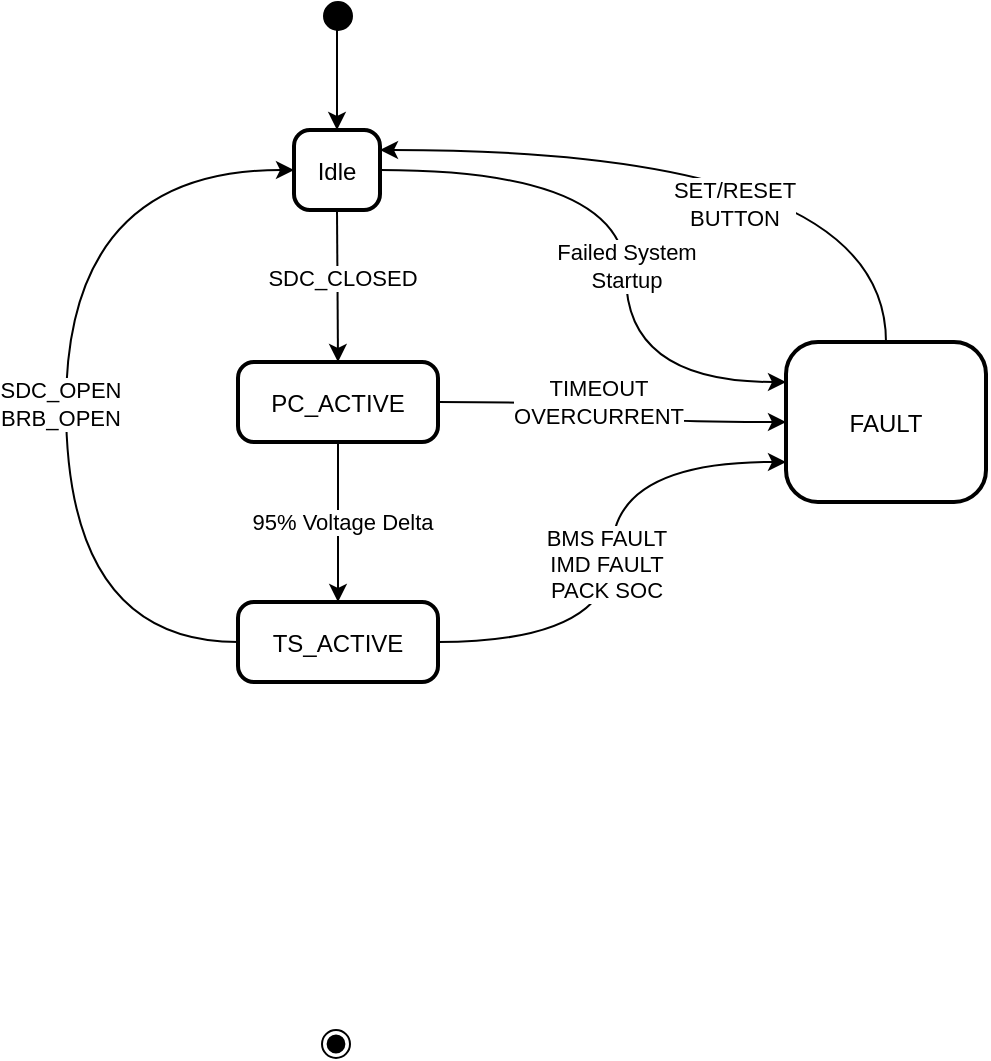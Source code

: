 <mxfile version="26.1.2">
  <diagram name="Page-1" id="l7aGgdV6a-bRVBlmC0o0">
    <mxGraphModel dx="667" dy="492" grid="1" gridSize="10" guides="1" tooltips="1" connect="1" arrows="1" fold="1" page="1" pageScale="1" pageWidth="850" pageHeight="1100" math="0" shadow="0">
      <root>
        <mxCell id="0" />
        <mxCell id="1" parent="0" />
        <mxCell id="2" value="" style="ellipse;fillColor=strokeColor;" parent="1" vertex="1">
          <mxGeometry x="419" y="80" width="14" height="14" as="geometry" />
        </mxCell>
        <mxCell id="Bmgax_ZfTQmDcP-Oqq-T-22" style="edgeStyle=orthogonalEdgeStyle;shape=connector;curved=1;rounded=0;orthogonalLoop=1;jettySize=auto;html=1;exitX=1;exitY=0.5;exitDx=0;exitDy=0;entryX=0;entryY=0.25;entryDx=0;entryDy=0;strokeColor=default;align=center;verticalAlign=middle;fontFamily=Helvetica;fontSize=11;fontColor=default;labelBackgroundColor=default;endArrow=classic;" edge="1" parent="1" source="3" target="Bmgax_ZfTQmDcP-Oqq-T-18">
          <mxGeometry relative="1" as="geometry">
            <Array as="points">
              <mxPoint x="570" y="164" />
              <mxPoint x="570" y="270" />
            </Array>
          </mxGeometry>
        </mxCell>
        <mxCell id="Bmgax_ZfTQmDcP-Oqq-T-37" value="Failed System&lt;br&gt;Startup" style="edgeLabel;html=1;align=center;verticalAlign=middle;resizable=0;points=[];fontFamily=Helvetica;fontSize=11;fontColor=default;labelBackgroundColor=default;" vertex="1" connectable="0" parent="Bmgax_ZfTQmDcP-Oqq-T-22">
          <mxGeometry x="0.103" relative="1" as="geometry">
            <mxPoint as="offset" />
          </mxGeometry>
        </mxCell>
        <mxCell id="3" value="Idle" style="rounded=1;arcSize=20;strokeWidth=2" parent="1" vertex="1">
          <mxGeometry x="404" y="144" width="43" height="40" as="geometry" />
        </mxCell>
        <mxCell id="Bmgax_ZfTQmDcP-Oqq-T-17" style="edgeStyle=orthogonalEdgeStyle;shape=connector;curved=1;rounded=0;orthogonalLoop=1;jettySize=auto;html=1;exitX=0.5;exitY=1;exitDx=0;exitDy=0;strokeColor=default;align=center;verticalAlign=middle;fontFamily=Helvetica;fontSize=11;fontColor=default;labelBackgroundColor=default;endArrow=classic;" edge="1" parent="1" source="4" target="5">
          <mxGeometry relative="1" as="geometry" />
        </mxCell>
        <mxCell id="Bmgax_ZfTQmDcP-Oqq-T-33" value="95% Voltage Delta" style="edgeLabel;html=1;align=center;verticalAlign=middle;resizable=0;points=[];fontFamily=Helvetica;fontSize=11;fontColor=default;labelBackgroundColor=default;" vertex="1" connectable="0" parent="Bmgax_ZfTQmDcP-Oqq-T-17">
          <mxGeometry x="-0.007" y="2" relative="1" as="geometry">
            <mxPoint as="offset" />
          </mxGeometry>
        </mxCell>
        <mxCell id="Bmgax_ZfTQmDcP-Oqq-T-21" style="edgeStyle=orthogonalEdgeStyle;shape=connector;curved=1;rounded=0;orthogonalLoop=1;jettySize=auto;html=1;exitX=1;exitY=0.5;exitDx=0;exitDy=0;entryX=0;entryY=0.5;entryDx=0;entryDy=0;strokeColor=default;align=center;verticalAlign=middle;fontFamily=Helvetica;fontSize=11;fontColor=default;labelBackgroundColor=default;endArrow=classic;" edge="1" parent="1" source="4" target="Bmgax_ZfTQmDcP-Oqq-T-18">
          <mxGeometry relative="1" as="geometry" />
        </mxCell>
        <mxCell id="Bmgax_ZfTQmDcP-Oqq-T-31" value="TIMEOUT&lt;br&gt;OVERCURRENT" style="edgeLabel;html=1;align=center;verticalAlign=middle;resizable=0;points=[];fontFamily=Helvetica;fontSize=11;fontColor=default;labelBackgroundColor=default;" vertex="1" connectable="0" parent="Bmgax_ZfTQmDcP-Oqq-T-21">
          <mxGeometry x="-0.129" relative="1" as="geometry">
            <mxPoint as="offset" />
          </mxGeometry>
        </mxCell>
        <mxCell id="4" value="PC_ACTIVE" style="rounded=1;arcSize=20;strokeWidth=2" parent="1" vertex="1">
          <mxGeometry x="376" y="260" width="100" height="40" as="geometry" />
        </mxCell>
        <mxCell id="Bmgax_ZfTQmDcP-Oqq-T-14" style="edgeStyle=orthogonalEdgeStyle;rounded=0;orthogonalLoop=1;jettySize=auto;html=1;exitX=0;exitY=0.5;exitDx=0;exitDy=0;entryX=0;entryY=0.5;entryDx=0;entryDy=0;curved=1;" edge="1" parent="1" source="5" target="3">
          <mxGeometry relative="1" as="geometry">
            <Array as="points">
              <mxPoint x="290" y="400" />
              <mxPoint x="290" y="164" />
            </Array>
          </mxGeometry>
        </mxCell>
        <mxCell id="Bmgax_ZfTQmDcP-Oqq-T-25" value="Text" style="edgeLabel;html=1;align=center;verticalAlign=middle;resizable=0;points=[];fontFamily=Helvetica;fontSize=11;fontColor=default;labelBackgroundColor=default;" vertex="1" connectable="0" parent="Bmgax_ZfTQmDcP-Oqq-T-14">
          <mxGeometry x="-0.064" y="2" relative="1" as="geometry">
            <mxPoint as="offset" />
          </mxGeometry>
        </mxCell>
        <mxCell id="Bmgax_ZfTQmDcP-Oqq-T-26" value="SDC_OPEN&lt;br&gt;BRB_OPEN" style="edgeLabel;html=1;align=center;verticalAlign=middle;resizable=0;points=[];fontFamily=Helvetica;fontSize=11;fontColor=default;labelBackgroundColor=default;" vertex="1" connectable="0" parent="Bmgax_ZfTQmDcP-Oqq-T-14">
          <mxGeometry x="-0.057" y="3" relative="1" as="geometry">
            <mxPoint as="offset" />
          </mxGeometry>
        </mxCell>
        <mxCell id="Bmgax_ZfTQmDcP-Oqq-T-20" style="edgeStyle=orthogonalEdgeStyle;shape=connector;curved=1;rounded=0;orthogonalLoop=1;jettySize=auto;html=1;exitX=1;exitY=0.5;exitDx=0;exitDy=0;entryX=0;entryY=0.75;entryDx=0;entryDy=0;strokeColor=default;align=center;verticalAlign=middle;fontFamily=Helvetica;fontSize=11;fontColor=default;labelBackgroundColor=default;endArrow=classic;" edge="1" parent="1" source="5" target="Bmgax_ZfTQmDcP-Oqq-T-18">
          <mxGeometry relative="1" as="geometry" />
        </mxCell>
        <mxCell id="Bmgax_ZfTQmDcP-Oqq-T-30" value="BMS FAULT&lt;br&gt;IMD FAULT&lt;br&gt;PACK SOC" style="edgeLabel;html=1;align=center;verticalAlign=middle;resizable=0;points=[];fontFamily=Helvetica;fontSize=11;fontColor=default;labelBackgroundColor=default;" vertex="1" connectable="0" parent="Bmgax_ZfTQmDcP-Oqq-T-20">
          <mxGeometry x="-0.044" y="3" relative="1" as="geometry">
            <mxPoint as="offset" />
          </mxGeometry>
        </mxCell>
        <mxCell id="5" value="TS_ACTIVE" style="rounded=1;arcSize=20;strokeWidth=2" parent="1" vertex="1">
          <mxGeometry x="376" y="380" width="100" height="40" as="geometry" />
        </mxCell>
        <mxCell id="8" value="" style="ellipse;shape=endState;fillColor=strokeColor;" parent="1" vertex="1">
          <mxGeometry x="418" y="594" width="14" height="14" as="geometry" />
        </mxCell>
        <mxCell id="9" value="" style="curved=1;startArrow=none;;exitX=0.46;exitY=1;entryX=0.5;entryY=0;" parent="1" source="2" target="3" edge="1">
          <mxGeometry relative="1" as="geometry">
            <Array as="points" />
          </mxGeometry>
        </mxCell>
        <mxCell id="10" value="" style="curved=1;startArrow=none;;exitX=0.5;exitY=1;entryX=0.5;entryY=0;" parent="1" source="3" target="4" edge="1">
          <mxGeometry relative="1" as="geometry">
            <Array as="points" />
          </mxGeometry>
        </mxCell>
        <mxCell id="Bmgax_ZfTQmDcP-Oqq-T-27" value="SDC_CLOSED" style="edgeLabel;html=1;align=center;verticalAlign=middle;resizable=0;points=[];fontFamily=Helvetica;fontSize=11;fontColor=default;labelBackgroundColor=default;" vertex="1" connectable="0" parent="10">
          <mxGeometry x="-0.105" y="2" relative="1" as="geometry">
            <mxPoint as="offset" />
          </mxGeometry>
        </mxCell>
        <mxCell id="Bmgax_ZfTQmDcP-Oqq-T-28" style="edgeStyle=orthogonalEdgeStyle;shape=connector;curved=1;rounded=0;orthogonalLoop=1;jettySize=auto;html=1;exitX=0.5;exitY=0;exitDx=0;exitDy=0;entryX=1;entryY=0.25;entryDx=0;entryDy=0;strokeColor=default;align=center;verticalAlign=middle;fontFamily=Helvetica;fontSize=11;fontColor=default;labelBackgroundColor=default;endArrow=classic;" edge="1" parent="1" source="Bmgax_ZfTQmDcP-Oqq-T-18" target="3">
          <mxGeometry relative="1" as="geometry" />
        </mxCell>
        <mxCell id="Bmgax_ZfTQmDcP-Oqq-T-29" value="SET/RESET&lt;br&gt;&lt;div&gt;BUTTON&lt;/div&gt;" style="edgeLabel;html=1;align=center;verticalAlign=middle;resizable=0;points=[];fontFamily=Helvetica;fontSize=11;fontColor=default;labelBackgroundColor=default;" vertex="1" connectable="0" parent="Bmgax_ZfTQmDcP-Oqq-T-28">
          <mxGeometry x="-0.015" y="27" relative="1" as="geometry">
            <mxPoint as="offset" />
          </mxGeometry>
        </mxCell>
        <mxCell id="Bmgax_ZfTQmDcP-Oqq-T-18" value="FAULT" style="rounded=1;arcSize=20;strokeWidth=2" vertex="1" parent="1">
          <mxGeometry x="650" y="250" width="100" height="80" as="geometry" />
        </mxCell>
      </root>
    </mxGraphModel>
  </diagram>
</mxfile>
